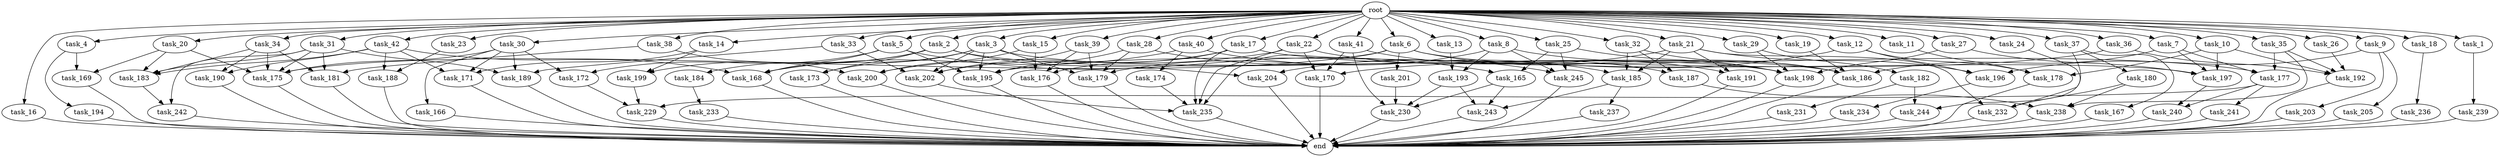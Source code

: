 digraph G {
  root [size="0.000000"];
  task_1 [size="2.048000"];
  task_2 [size="2.048000"];
  task_3 [size="2.048000"];
  task_4 [size="2.048000"];
  task_5 [size="2.048000"];
  task_6 [size="2.048000"];
  task_7 [size="2.048000"];
  task_8 [size="2.048000"];
  task_9 [size="2.048000"];
  task_10 [size="2.048000"];
  task_11 [size="2.048000"];
  task_12 [size="2.048000"];
  task_13 [size="2.048000"];
  task_14 [size="2.048000"];
  task_15 [size="2.048000"];
  task_16 [size="2.048000"];
  task_17 [size="2.048000"];
  task_18 [size="2.048000"];
  task_19 [size="2.048000"];
  task_20 [size="2.048000"];
  task_21 [size="2.048000"];
  task_22 [size="2.048000"];
  task_23 [size="2.048000"];
  task_24 [size="2.048000"];
  task_25 [size="2.048000"];
  task_26 [size="2.048000"];
  task_27 [size="2.048000"];
  task_28 [size="2.048000"];
  task_29 [size="2.048000"];
  task_30 [size="2.048000"];
  task_31 [size="2.048000"];
  task_32 [size="2.048000"];
  task_33 [size="2.048000"];
  task_34 [size="2.048000"];
  task_35 [size="2.048000"];
  task_36 [size="2.048000"];
  task_37 [size="2.048000"];
  task_38 [size="2.048000"];
  task_39 [size="2.048000"];
  task_40 [size="2.048000"];
  task_41 [size="2.048000"];
  task_42 [size="2.048000"];
  task_165 [size="1529008357.376000"];
  task_166 [size="1717986918.400000"];
  task_167 [size="841813590.016000"];
  task_168 [size="2164663517.184000"];
  task_169 [size="1992864825.344000"];
  task_170 [size="1786706395.136000"];
  task_171 [size="3539053051.904000"];
  task_172 [size="2147483648.000000"];
  task_173 [size="498216206.336000"];
  task_174 [size="274877906.944000"];
  task_175 [size="6408091205.632000"];
  task_176 [size="2817498546.176000"];
  task_177 [size="3040836845.568000"];
  task_178 [size="1992864825.344000"];
  task_179 [size="2628519985.152000"];
  task_180 [size="841813590.016000"];
  task_181 [size="4209067950.080000"];
  task_182 [size="1099511627.776000"];
  task_183 [size="5927054868.480000"];
  task_184 [size="429496729.600000"];
  task_185 [size="1529008357.376000"];
  task_186 [size="2714419331.072000"];
  task_187 [size="1168231104.512000"];
  task_188 [size="2491081031.680000"];
  task_189 [size="2886218022.912000"];
  task_190 [size="3109556322.304000"];
  task_191 [size="1254130450.432000"];
  task_192 [size="2370821947.392000"];
  task_193 [size="343597383.680000"];
  task_194 [size="274877906.944000"];
  task_195 [size="2044404432.896000"];
  task_196 [size="1872605741.056000"];
  task_197 [size="1700807049.216000"];
  task_198 [size="2851858284.544000"];
  task_199 [size="858993459.200000"];
  task_200 [size="2078764171.264000"];
  task_201 [size="154618822.656000"];
  task_202 [size="2336462209.024000"];
  task_203 [size="1099511627.776000"];
  task_204 [size="584115552.256000"];
  task_205 [size="1099511627.776000"];
  task_229 [size="2388001816.576000"];
  task_230 [size="2834678415.360000"];
  task_231 [size="618475290.624000"];
  task_232 [size="1271310319.616000"];
  task_233 [size="1717986918.400000"];
  task_234 [size="68719476.736000"];
  task_235 [size="2594160246.784000"];
  task_236 [size="1391569403.904000"];
  task_237 [size="1717986918.400000"];
  task_238 [size="2783138807.808000"];
  task_239 [size="154618822.656000"];
  task_240 [size="1460288880.640000"];
  task_241 [size="841813590.016000"];
  task_242 [size="2817498546.176000"];
  task_243 [size="2834678415.360000"];
  task_244 [size="1460288880.640000"];
  task_245 [size="2559800508.416000"];
  end [size="0.000000"];

  root -> task_1 [size="1.000000"];
  root -> task_2 [size="1.000000"];
  root -> task_3 [size="1.000000"];
  root -> task_4 [size="1.000000"];
  root -> task_5 [size="1.000000"];
  root -> task_6 [size="1.000000"];
  root -> task_7 [size="1.000000"];
  root -> task_8 [size="1.000000"];
  root -> task_9 [size="1.000000"];
  root -> task_10 [size="1.000000"];
  root -> task_11 [size="1.000000"];
  root -> task_12 [size="1.000000"];
  root -> task_13 [size="1.000000"];
  root -> task_14 [size="1.000000"];
  root -> task_15 [size="1.000000"];
  root -> task_16 [size="1.000000"];
  root -> task_17 [size="1.000000"];
  root -> task_18 [size="1.000000"];
  root -> task_19 [size="1.000000"];
  root -> task_20 [size="1.000000"];
  root -> task_21 [size="1.000000"];
  root -> task_22 [size="1.000000"];
  root -> task_23 [size="1.000000"];
  root -> task_24 [size="1.000000"];
  root -> task_25 [size="1.000000"];
  root -> task_26 [size="1.000000"];
  root -> task_27 [size="1.000000"];
  root -> task_28 [size="1.000000"];
  root -> task_29 [size="1.000000"];
  root -> task_30 [size="1.000000"];
  root -> task_31 [size="1.000000"];
  root -> task_32 [size="1.000000"];
  root -> task_33 [size="1.000000"];
  root -> task_34 [size="1.000000"];
  root -> task_35 [size="1.000000"];
  root -> task_36 [size="1.000000"];
  root -> task_37 [size="1.000000"];
  root -> task_38 [size="1.000000"];
  root -> task_39 [size="1.000000"];
  root -> task_40 [size="1.000000"];
  root -> task_41 [size="1.000000"];
  root -> task_42 [size="1.000000"];
  task_1 -> task_239 [size="75497472.000000"];
  task_2 -> task_173 [size="209715200.000000"];
  task_2 -> task_184 [size="209715200.000000"];
  task_2 -> task_186 [size="209715200.000000"];
  task_2 -> task_199 [size="209715200.000000"];
  task_2 -> task_204 [size="209715200.000000"];
  task_3 -> task_168 [size="33554432.000000"];
  task_3 -> task_173 [size="33554432.000000"];
  task_3 -> task_179 [size="33554432.000000"];
  task_3 -> task_195 [size="33554432.000000"];
  task_3 -> task_198 [size="33554432.000000"];
  task_3 -> task_202 [size="33554432.000000"];
  task_4 -> task_169 [size="134217728.000000"];
  task_4 -> task_194 [size="134217728.000000"];
  task_5 -> task_165 [size="209715200.000000"];
  task_5 -> task_168 [size="209715200.000000"];
  task_5 -> task_172 [size="209715200.000000"];
  task_5 -> task_195 [size="209715200.000000"];
  task_6 -> task_175 [size="75497472.000000"];
  task_6 -> task_197 [size="75497472.000000"];
  task_6 -> task_198 [size="75497472.000000"];
  task_6 -> task_201 [size="75497472.000000"];
  task_6 -> task_235 [size="75497472.000000"];
  task_7 -> task_177 [size="411041792.000000"];
  task_7 -> task_186 [size="411041792.000000"];
  task_7 -> task_197 [size="411041792.000000"];
  task_8 -> task_179 [size="33554432.000000"];
  task_8 -> task_186 [size="33554432.000000"];
  task_8 -> task_193 [size="33554432.000000"];
  task_8 -> task_245 [size="33554432.000000"];
  task_9 -> task_196 [size="536870912.000000"];
  task_9 -> task_203 [size="536870912.000000"];
  task_9 -> task_205 [size="536870912.000000"];
  task_10 -> task_178 [size="134217728.000000"];
  task_10 -> task_192 [size="134217728.000000"];
  task_10 -> task_197 [size="134217728.000000"];
  task_11 -> task_178 [size="536870912.000000"];
  task_12 -> task_170 [size="301989888.000000"];
  task_12 -> task_178 [size="301989888.000000"];
  task_12 -> task_196 [size="301989888.000000"];
  task_13 -> task_193 [size="134217728.000000"];
  task_14 -> task_171 [size="209715200.000000"];
  task_14 -> task_199 [size="209715200.000000"];
  task_15 -> task_176 [size="301989888.000000"];
  task_15 -> task_200 [size="301989888.000000"];
  task_16 -> end [size="1.000000"];
  task_17 -> task_176 [size="536870912.000000"];
  task_17 -> task_177 [size="536870912.000000"];
  task_17 -> task_202 [size="536870912.000000"];
  task_17 -> task_235 [size="536870912.000000"];
  task_18 -> task_236 [size="679477248.000000"];
  task_19 -> task_186 [size="134217728.000000"];
  task_20 -> task_169 [size="838860800.000000"];
  task_20 -> task_175 [size="838860800.000000"];
  task_20 -> task_183 [size="838860800.000000"];
  task_21 -> task_185 [size="75497472.000000"];
  task_21 -> task_191 [size="75497472.000000"];
  task_21 -> task_196 [size="75497472.000000"];
  task_21 -> task_204 [size="75497472.000000"];
  task_21 -> task_232 [size="75497472.000000"];
  task_22 -> task_170 [size="33554432.000000"];
  task_22 -> task_187 [size="33554432.000000"];
  task_22 -> task_200 [size="33554432.000000"];
  task_22 -> task_235 [size="33554432.000000"];
  task_23 -> task_188 [size="536870912.000000"];
  task_24 -> task_232 [size="134217728.000000"];
  task_25 -> task_165 [size="536870912.000000"];
  task_25 -> task_198 [size="536870912.000000"];
  task_25 -> task_245 [size="536870912.000000"];
  task_26 -> task_192 [size="411041792.000000"];
  task_27 -> task_197 [size="209715200.000000"];
  task_27 -> task_198 [size="209715200.000000"];
  task_28 -> task_179 [size="679477248.000000"];
  task_28 -> task_195 [size="679477248.000000"];
  task_28 -> task_245 [size="679477248.000000"];
  task_29 -> task_182 [size="536870912.000000"];
  task_29 -> task_198 [size="536870912.000000"];
  task_30 -> task_166 [size="838860800.000000"];
  task_30 -> task_171 [size="838860800.000000"];
  task_30 -> task_172 [size="838860800.000000"];
  task_30 -> task_175 [size="838860800.000000"];
  task_30 -> task_189 [size="838860800.000000"];
  task_31 -> task_175 [size="536870912.000000"];
  task_31 -> task_181 [size="536870912.000000"];
  task_31 -> task_183 [size="536870912.000000"];
  task_31 -> task_189 [size="536870912.000000"];
  task_31 -> task_242 [size="536870912.000000"];
  task_32 -> task_185 [size="536870912.000000"];
  task_32 -> task_186 [size="536870912.000000"];
  task_32 -> task_187 [size="536870912.000000"];
  task_33 -> task_189 [size="33554432.000000"];
  task_33 -> task_202 [size="33554432.000000"];
  task_34 -> task_175 [size="838860800.000000"];
  task_34 -> task_181 [size="838860800.000000"];
  task_34 -> task_183 [size="838860800.000000"];
  task_34 -> task_190 [size="838860800.000000"];
  task_35 -> task_177 [size="536870912.000000"];
  task_35 -> task_192 [size="536870912.000000"];
  task_35 -> task_238 [size="536870912.000000"];
  task_36 -> task_192 [size="75497472.000000"];
  task_36 -> task_195 [size="75497472.000000"];
  task_37 -> task_167 [size="411041792.000000"];
  task_37 -> task_180 [size="411041792.000000"];
  task_37 -> task_244 [size="411041792.000000"];
  task_38 -> task_181 [size="679477248.000000"];
  task_38 -> task_200 [size="679477248.000000"];
  task_39 -> task_176 [size="536870912.000000"];
  task_39 -> task_179 [size="536870912.000000"];
  task_39 -> task_202 [size="536870912.000000"];
  task_40 -> task_168 [size="134217728.000000"];
  task_40 -> task_174 [size="134217728.000000"];
  task_40 -> task_185 [size="134217728.000000"];
  task_41 -> task_170 [size="536870912.000000"];
  task_41 -> task_191 [size="536870912.000000"];
  task_41 -> task_230 [size="536870912.000000"];
  task_42 -> task_168 [size="679477248.000000"];
  task_42 -> task_171 [size="679477248.000000"];
  task_42 -> task_183 [size="679477248.000000"];
  task_42 -> task_188 [size="679477248.000000"];
  task_42 -> task_190 [size="679477248.000000"];
  task_165 -> task_230 [size="411041792.000000"];
  task_165 -> task_243 [size="411041792.000000"];
  task_166 -> end [size="1.000000"];
  task_167 -> end [size="1.000000"];
  task_168 -> end [size="1.000000"];
  task_169 -> end [size="1.000000"];
  task_170 -> end [size="1.000000"];
  task_171 -> end [size="1.000000"];
  task_172 -> task_229 [size="75497472.000000"];
  task_173 -> end [size="1.000000"];
  task_174 -> task_235 [size="209715200.000000"];
  task_175 -> end [size="1.000000"];
  task_176 -> end [size="1.000000"];
  task_177 -> task_229 [size="411041792.000000"];
  task_177 -> task_240 [size="411041792.000000"];
  task_177 -> task_241 [size="411041792.000000"];
  task_178 -> end [size="1.000000"];
  task_179 -> end [size="1.000000"];
  task_180 -> task_232 [size="411041792.000000"];
  task_180 -> task_238 [size="411041792.000000"];
  task_181 -> end [size="1.000000"];
  task_182 -> task_231 [size="301989888.000000"];
  task_182 -> task_244 [size="301989888.000000"];
  task_183 -> task_242 [size="838860800.000000"];
  task_184 -> task_233 [size="838860800.000000"];
  task_185 -> task_237 [size="838860800.000000"];
  task_185 -> task_243 [size="838860800.000000"];
  task_186 -> end [size="1.000000"];
  task_187 -> task_238 [size="411041792.000000"];
  task_188 -> end [size="1.000000"];
  task_189 -> end [size="1.000000"];
  task_190 -> end [size="1.000000"];
  task_191 -> end [size="1.000000"];
  task_192 -> end [size="1.000000"];
  task_193 -> task_230 [size="134217728.000000"];
  task_193 -> task_243 [size="134217728.000000"];
  task_194 -> end [size="1.000000"];
  task_195 -> end [size="1.000000"];
  task_196 -> task_234 [size="33554432.000000"];
  task_197 -> task_240 [size="301989888.000000"];
  task_198 -> end [size="1.000000"];
  task_199 -> task_229 [size="679477248.000000"];
  task_200 -> end [size="1.000000"];
  task_201 -> task_230 [size="301989888.000000"];
  task_202 -> task_235 [size="411041792.000000"];
  task_203 -> end [size="1.000000"];
  task_204 -> end [size="1.000000"];
  task_205 -> end [size="1.000000"];
  task_229 -> end [size="1.000000"];
  task_230 -> end [size="1.000000"];
  task_231 -> end [size="1.000000"];
  task_232 -> end [size="1.000000"];
  task_233 -> end [size="1.000000"];
  task_234 -> end [size="1.000000"];
  task_235 -> end [size="1.000000"];
  task_236 -> end [size="1.000000"];
  task_237 -> end [size="1.000000"];
  task_238 -> end [size="1.000000"];
  task_239 -> end [size="1.000000"];
  task_240 -> end [size="1.000000"];
  task_241 -> end [size="1.000000"];
  task_242 -> end [size="1.000000"];
  task_243 -> end [size="1.000000"];
  task_244 -> end [size="1.000000"];
  task_245 -> end [size="1.000000"];
}
